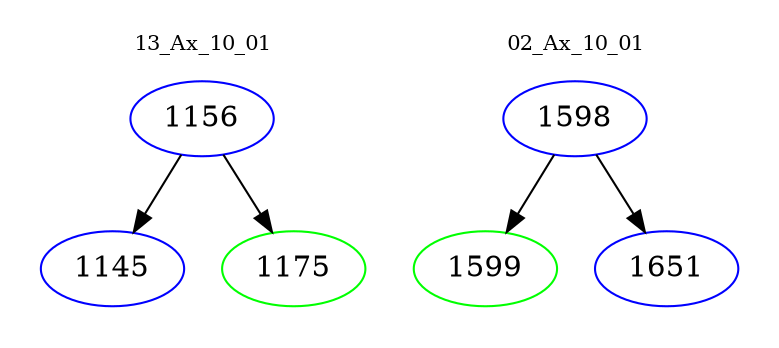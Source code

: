 digraph{
subgraph cluster_0 {
color = white
label = "13_Ax_10_01";
fontsize=10;
T0_1156 [label="1156", color="blue"]
T0_1156 -> T0_1145 [color="black"]
T0_1145 [label="1145", color="blue"]
T0_1156 -> T0_1175 [color="black"]
T0_1175 [label="1175", color="green"]
}
subgraph cluster_1 {
color = white
label = "02_Ax_10_01";
fontsize=10;
T1_1598 [label="1598", color="blue"]
T1_1598 -> T1_1599 [color="black"]
T1_1599 [label="1599", color="green"]
T1_1598 -> T1_1651 [color="black"]
T1_1651 [label="1651", color="blue"]
}
}
